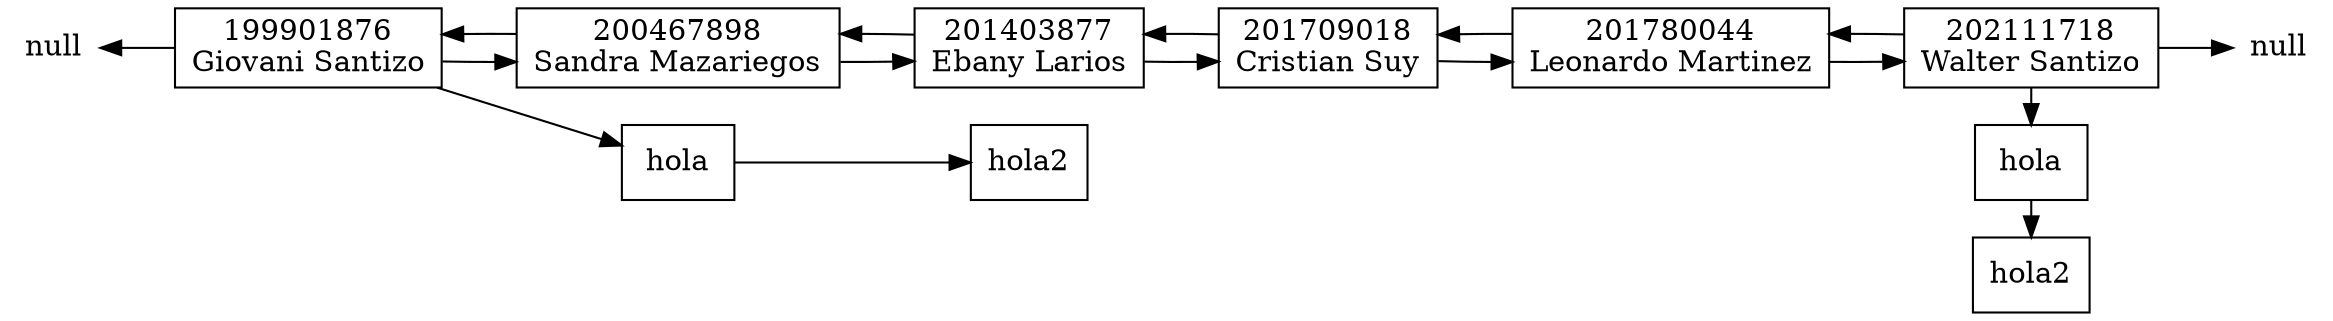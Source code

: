 digraph LinkedList {
	rankdir=LR;
	node [shape=box];
	nullI [shape=none, label="null", style=bold, height=0, width=0];
	nullF [shape=none, label="null", style=bold, height=0, width=0];
	a199901876[label="199901876\nGiovani Santizo"]
	a199901876->a200467898
	nullI->a199901876[dir=back]
	a200467898[label="200467898\nSandra Mazariegos"]
	a200467898->a201403877
	a200467898->a199901876
	a201403877[label="201403877\nEbany Larios"]
	a201403877->a201709018
	a201403877->a200467898
	a201709018[label="201709018\nCristian Suy"]
	a201709018->a201780044
	a201709018->a201403877
	a201780044[label="201780044\nLeonardo Martinez"]
	a201780044->a202111718
	a201780044->a201709018
	a202111718[label="202111718\nWalter Santizo"]
	a202111718->a201780044
	a202111718->nullF

	
	n0[label="hola"]
	n0->n1
	n1[label="hola2"]
	a199901876->n0
	{rank=same;a199901876};


	a202111718->n2
	n2[label="hola"]
	n2->n3
	n3[label="hola2"]
	{ rank=same;a202111718,n2,n3}
}
